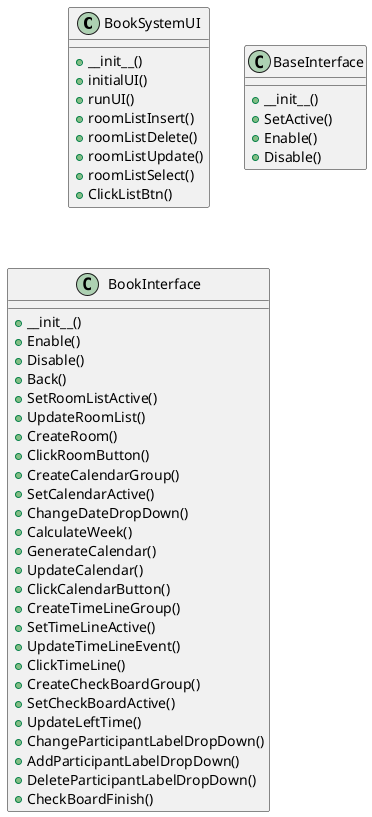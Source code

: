 @startuml
class BookSystemUI{
    + __init__()
    + initialUI()
    + runUI()
    + roomListInsert()
    + roomListDelete()
    + roomListUpdate()
    + roomListSelect()
    + ClickListBtn()
}
class BaseInterface{
    + __init__()
    + SetActive()
    + Enable()
    + Disable()
}
class BookInterface{
    + __init__()
    + Enable()
    + Disable()
    + Back()
    + SetRoomListActive()
    + UpdateRoomList()
    + CreateRoom()
    + ClickRoomButton()
    + CreateCalendarGroup()
    + SetCalendarActive()
    + ChangeDateDropDown()
    + CalculateWeek()
    + GenerateCalendar()
    + UpdateCalendar()
    + ClickCalendarButton()
    + CreateTimeLineGroup()
    + SetTimeLineActive()
    + UpdateTimeLineEvent()
    + ClickTimeLine()
    + CreateCheckBoardGroup()
    + SetCheckBoardActive()
    + UpdateLeftTime()
    + ChangeParticipantLabelDropDown()
    + AddParticipantLabelDropDown()
    + DeleteParticipantLabelDropDown()
    + CheckBoardFinish()
}
@enduml